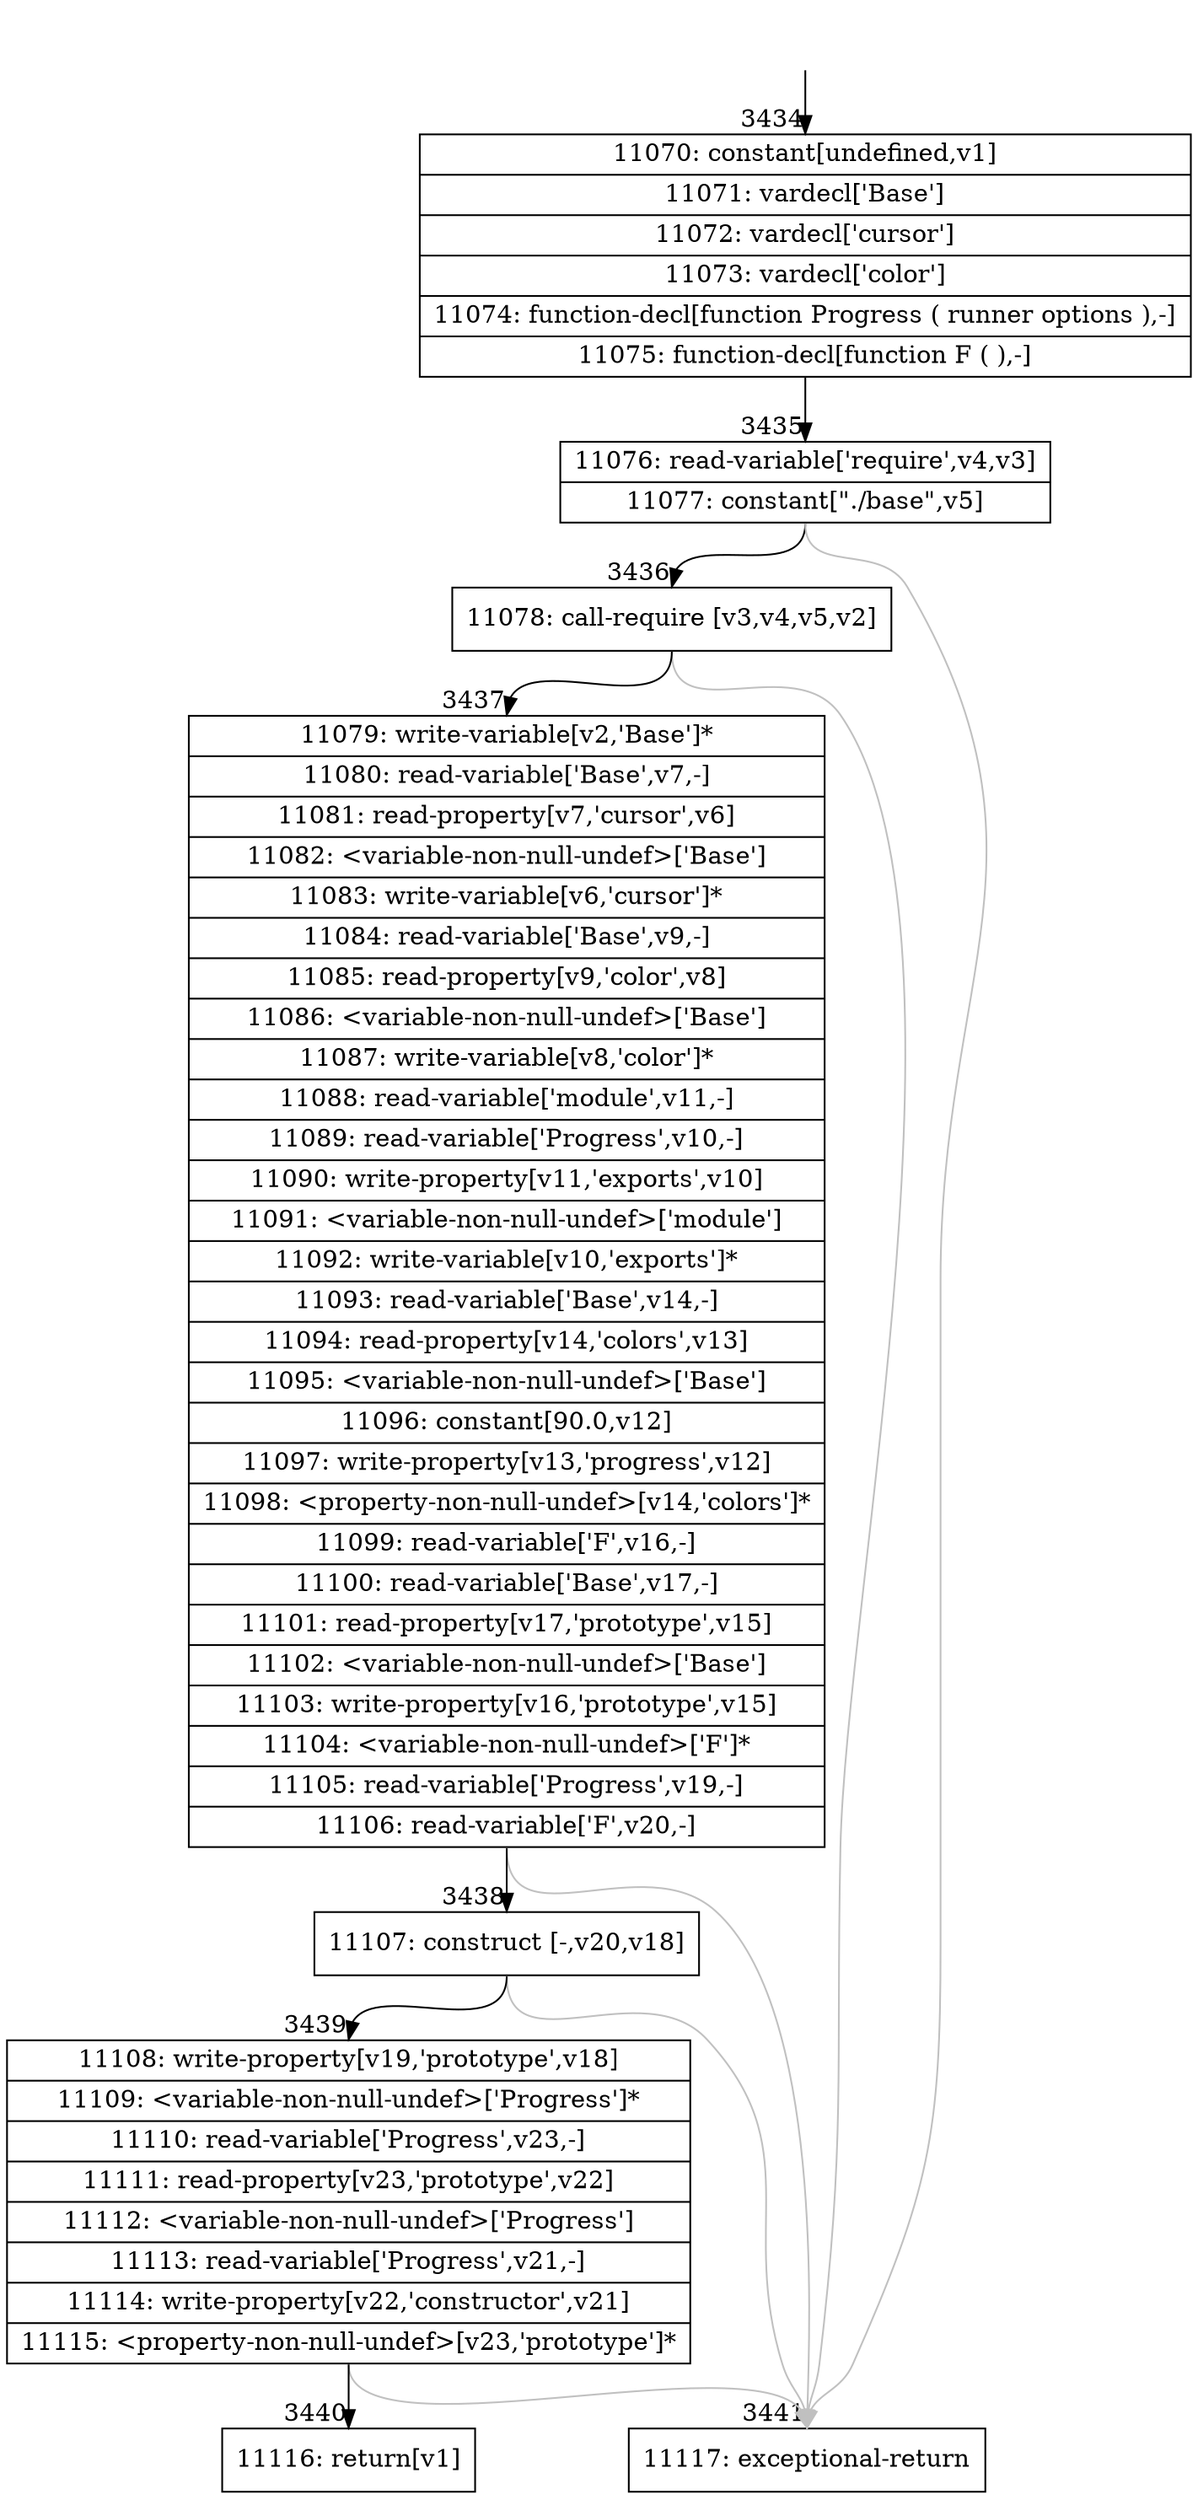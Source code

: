 digraph {
rankdir="TD"
BB_entry300[shape=none,label=""];
BB_entry300 -> BB3434 [tailport=s, headport=n, headlabel="    3434"]
BB3434 [shape=record label="{11070: constant[undefined,v1]|11071: vardecl['Base']|11072: vardecl['cursor']|11073: vardecl['color']|11074: function-decl[function Progress ( runner options ),-]|11075: function-decl[function F ( ),-]}" ] 
BB3434 -> BB3435 [tailport=s, headport=n, headlabel="      3435"]
BB3435 [shape=record label="{11076: read-variable['require',v4,v3]|11077: constant[\"./base\",v5]}" ] 
BB3435 -> BB3436 [tailport=s, headport=n, headlabel="      3436"]
BB3435 -> BB3441 [tailport=s, headport=n, color=gray, headlabel="      3441"]
BB3436 [shape=record label="{11078: call-require [v3,v4,v5,v2]}" ] 
BB3436 -> BB3437 [tailport=s, headport=n, headlabel="      3437"]
BB3436 -> BB3441 [tailport=s, headport=n, color=gray]
BB3437 [shape=record label="{11079: write-variable[v2,'Base']*|11080: read-variable['Base',v7,-]|11081: read-property[v7,'cursor',v6]|11082: \<variable-non-null-undef\>['Base']|11083: write-variable[v6,'cursor']*|11084: read-variable['Base',v9,-]|11085: read-property[v9,'color',v8]|11086: \<variable-non-null-undef\>['Base']|11087: write-variable[v8,'color']*|11088: read-variable['module',v11,-]|11089: read-variable['Progress',v10,-]|11090: write-property[v11,'exports',v10]|11091: \<variable-non-null-undef\>['module']|11092: write-variable[v10,'exports']*|11093: read-variable['Base',v14,-]|11094: read-property[v14,'colors',v13]|11095: \<variable-non-null-undef\>['Base']|11096: constant[90.0,v12]|11097: write-property[v13,'progress',v12]|11098: \<property-non-null-undef\>[v14,'colors']*|11099: read-variable['F',v16,-]|11100: read-variable['Base',v17,-]|11101: read-property[v17,'prototype',v15]|11102: \<variable-non-null-undef\>['Base']|11103: write-property[v16,'prototype',v15]|11104: \<variable-non-null-undef\>['F']*|11105: read-variable['Progress',v19,-]|11106: read-variable['F',v20,-]}" ] 
BB3437 -> BB3438 [tailport=s, headport=n, headlabel="      3438"]
BB3437 -> BB3441 [tailport=s, headport=n, color=gray]
BB3438 [shape=record label="{11107: construct [-,v20,v18]}" ] 
BB3438 -> BB3439 [tailport=s, headport=n, headlabel="      3439"]
BB3438 -> BB3441 [tailport=s, headport=n, color=gray]
BB3439 [shape=record label="{11108: write-property[v19,'prototype',v18]|11109: \<variable-non-null-undef\>['Progress']*|11110: read-variable['Progress',v23,-]|11111: read-property[v23,'prototype',v22]|11112: \<variable-non-null-undef\>['Progress']|11113: read-variable['Progress',v21,-]|11114: write-property[v22,'constructor',v21]|11115: \<property-non-null-undef\>[v23,'prototype']*}" ] 
BB3439 -> BB3440 [tailport=s, headport=n, headlabel="      3440"]
BB3439 -> BB3441 [tailport=s, headport=n, color=gray]
BB3440 [shape=record label="{11116: return[v1]}" ] 
BB3441 [shape=record label="{11117: exceptional-return}" ] 
//#$~ 3964
}
